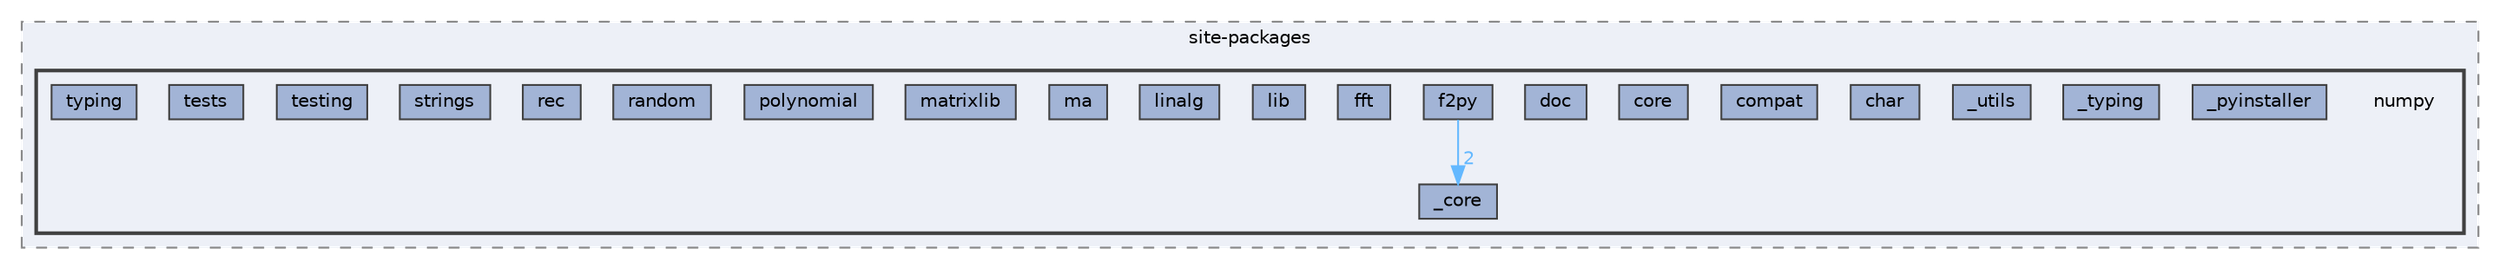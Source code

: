 digraph "env/lib/python3.12/site-packages/numpy"
{
 // LATEX_PDF_SIZE
  bgcolor="transparent";
  edge [fontname=Helvetica,fontsize=10,labelfontname=Helvetica,labelfontsize=10];
  node [fontname=Helvetica,fontsize=10,shape=box,height=0.2,width=0.4];
  compound=true
  subgraph clusterdir_9ed114b829ee44716c2ce801f69393bc {
    graph [ bgcolor="#edf0f7", pencolor="grey50", label="site-packages", fontname=Helvetica,fontsize=10 style="filled,dashed", URL="dir_9ed114b829ee44716c2ce801f69393bc.html",tooltip=""]
  subgraph clusterdir_40b7ca29aedb8db0847603dbe37f62d1 {
    graph [ bgcolor="#edf0f7", pencolor="grey25", label="", fontname=Helvetica,fontsize=10 style="filled,bold", URL="dir_40b7ca29aedb8db0847603dbe37f62d1.html",tooltip=""]
    dir_40b7ca29aedb8db0847603dbe37f62d1 [shape=plaintext, label="numpy"];
  dir_b22f85b950d8f6200a0f02c335cae479 [label="_core", fillcolor="#a2b4d6", color="grey25", style="filled", URL="dir_b22f85b950d8f6200a0f02c335cae479.html",tooltip=""];
  dir_b6999defcadb6dc8ca78454df137fea6 [label="_pyinstaller", fillcolor="#a2b4d6", color="grey25", style="filled", URL="dir_b6999defcadb6dc8ca78454df137fea6.html",tooltip=""];
  dir_4588ff09684371dab369da7b806ccc53 [label="_typing", fillcolor="#a2b4d6", color="grey25", style="filled", URL="dir_4588ff09684371dab369da7b806ccc53.html",tooltip=""];
  dir_70628d85ba65e66123a14cd732c8fdd6 [label="_utils", fillcolor="#a2b4d6", color="grey25", style="filled", URL="dir_70628d85ba65e66123a14cd732c8fdd6.html",tooltip=""];
  dir_116f74458074b630d91d22d516757151 [label="char", fillcolor="#a2b4d6", color="grey25", style="filled", URL="dir_116f74458074b630d91d22d516757151.html",tooltip=""];
  dir_50f4df5c70806ddb279e432f0202d714 [label="compat", fillcolor="#a2b4d6", color="grey25", style="filled", URL="dir_50f4df5c70806ddb279e432f0202d714.html",tooltip=""];
  dir_ad949c4662e4e6911eb6a8d46cbaa789 [label="core", fillcolor="#a2b4d6", color="grey25", style="filled", URL="dir_ad949c4662e4e6911eb6a8d46cbaa789.html",tooltip=""];
  dir_01aa7aa490c153986fed89e41c8fa3eb [label="doc", fillcolor="#a2b4d6", color="grey25", style="filled", URL="dir_01aa7aa490c153986fed89e41c8fa3eb.html",tooltip=""];
  dir_f7a7ba746510cd8a929fc9fa29f16ade [label="f2py", fillcolor="#a2b4d6", color="grey25", style="filled", URL="dir_f7a7ba746510cd8a929fc9fa29f16ade.html",tooltip=""];
  dir_fd7786fbb106ee93ec17a29b146ad41c [label="fft", fillcolor="#a2b4d6", color="grey25", style="filled", URL="dir_fd7786fbb106ee93ec17a29b146ad41c.html",tooltip=""];
  dir_9812d4e8cc1bf9e10f488aef8180a2e9 [label="lib", fillcolor="#a2b4d6", color="grey25", style="filled", URL="dir_9812d4e8cc1bf9e10f488aef8180a2e9.html",tooltip=""];
  dir_d3068a4922bdad4e00733e8bf77f6645 [label="linalg", fillcolor="#a2b4d6", color="grey25", style="filled", URL="dir_d3068a4922bdad4e00733e8bf77f6645.html",tooltip=""];
  dir_ee9051df03852a245dfee249e9ef0bc4 [label="ma", fillcolor="#a2b4d6", color="grey25", style="filled", URL="dir_ee9051df03852a245dfee249e9ef0bc4.html",tooltip=""];
  dir_a6ac10c59020dbf07c1f1681f3d2d146 [label="matrixlib", fillcolor="#a2b4d6", color="grey25", style="filled", URL="dir_a6ac10c59020dbf07c1f1681f3d2d146.html",tooltip=""];
  dir_a3733685a90dbea0def83c4459ad7d99 [label="polynomial", fillcolor="#a2b4d6", color="grey25", style="filled", URL="dir_a3733685a90dbea0def83c4459ad7d99.html",tooltip=""];
  dir_101d7fc9351b979810c37076d5f557bc [label="random", fillcolor="#a2b4d6", color="grey25", style="filled", URL="dir_101d7fc9351b979810c37076d5f557bc.html",tooltip=""];
  dir_185aa716b3fb421b91599c4bf5bcc318 [label="rec", fillcolor="#a2b4d6", color="grey25", style="filled", URL="dir_185aa716b3fb421b91599c4bf5bcc318.html",tooltip=""];
  dir_382a659b77c647bcba58fc9ff45d0195 [label="strings", fillcolor="#a2b4d6", color="grey25", style="filled", URL="dir_382a659b77c647bcba58fc9ff45d0195.html",tooltip=""];
  dir_90a5bb23b125429f764631fbbbad1b30 [label="testing", fillcolor="#a2b4d6", color="grey25", style="filled", URL="dir_90a5bb23b125429f764631fbbbad1b30.html",tooltip=""];
  dir_ff7d08a9f6bc52cee99493e4b0a4c3fc [label="tests", fillcolor="#a2b4d6", color="grey25", style="filled", URL="dir_ff7d08a9f6bc52cee99493e4b0a4c3fc.html",tooltip=""];
  dir_6dcfcd686e0081f8d66fbcbfdeb1ba3f [label="typing", fillcolor="#a2b4d6", color="grey25", style="filled", URL="dir_6dcfcd686e0081f8d66fbcbfdeb1ba3f.html",tooltip=""];
  }
  }
  dir_f7a7ba746510cd8a929fc9fa29f16ade->dir_b22f85b950d8f6200a0f02c335cae479 [headlabel="2", labeldistance=1.5 headhref="dir_000178_000002.html" href="dir_000178_000002.html" color="steelblue1" fontcolor="steelblue1"];
}
